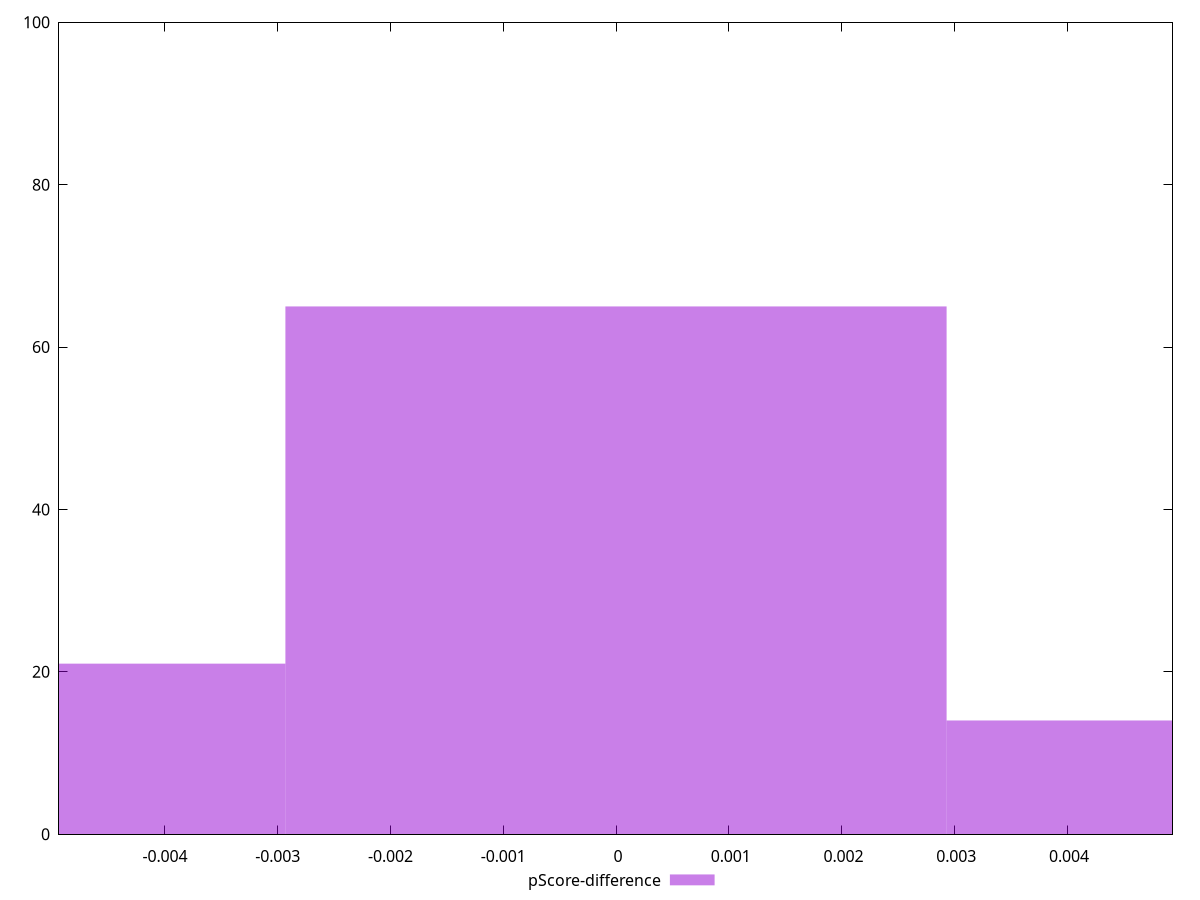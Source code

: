 reset

$pScoreDifference <<EOF
-0.005862784283415463 21
0 65
0.005862784283415463 14
EOF

set key outside below
set boxwidth 0.005862784283415463
set xrange [-0.004938888549804621:0.0049344444444444635]
set yrange [0:100]
set trange [0:100]
set style fill transparent solid 0.5 noborder
set terminal svg size 640, 490 enhanced background rgb 'white'
set output "reports/report_00027_2021-02-24T12-40-31.850Z/uses-rel-preconnect/samples/astro/pScore-difference/histogram.svg"

plot $pScoreDifference title "pScore-difference" with boxes

reset
